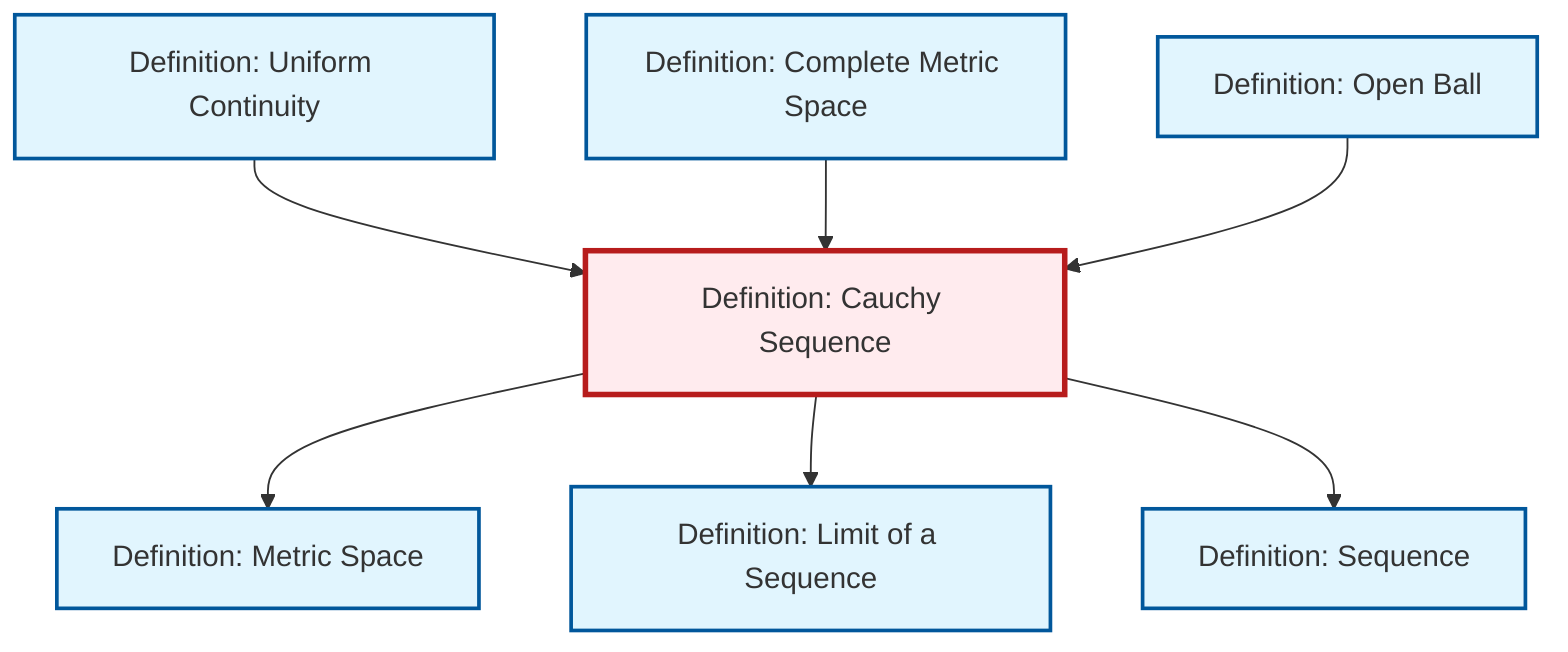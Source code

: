 graph TD
    classDef definition fill:#e1f5fe,stroke:#01579b,stroke-width:2px
    classDef theorem fill:#f3e5f5,stroke:#4a148c,stroke-width:2px
    classDef axiom fill:#fff3e0,stroke:#e65100,stroke-width:2px
    classDef example fill:#e8f5e9,stroke:#1b5e20,stroke-width:2px
    classDef current fill:#ffebee,stroke:#b71c1c,stroke-width:3px
    def-metric-space["Definition: Metric Space"]:::definition
    def-cauchy-sequence["Definition: Cauchy Sequence"]:::definition
    def-sequence["Definition: Sequence"]:::definition
    def-complete-metric-space["Definition: Complete Metric Space"]:::definition
    def-uniform-continuity["Definition: Uniform Continuity"]:::definition
    def-open-ball["Definition: Open Ball"]:::definition
    def-limit["Definition: Limit of a Sequence"]:::definition
    def-uniform-continuity --> def-cauchy-sequence
    def-complete-metric-space --> def-cauchy-sequence
    def-cauchy-sequence --> def-metric-space
    def-cauchy-sequence --> def-limit
    def-cauchy-sequence --> def-sequence
    def-open-ball --> def-cauchy-sequence
    class def-cauchy-sequence current